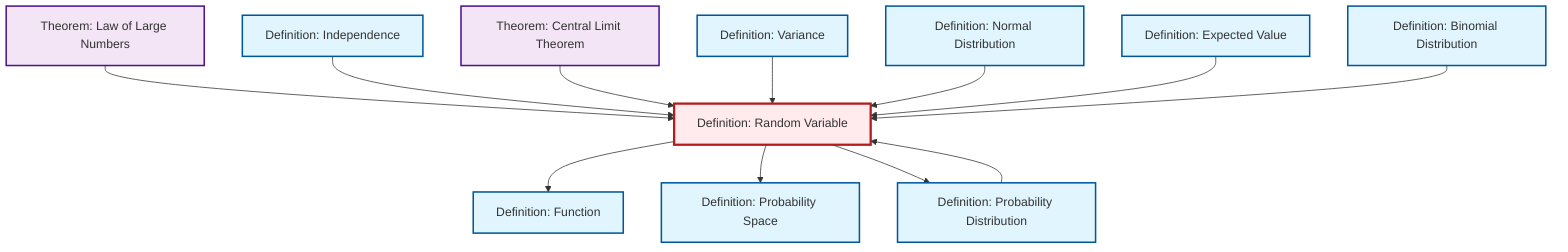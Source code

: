 graph TD
    classDef definition fill:#e1f5fe,stroke:#01579b,stroke-width:2px
    classDef theorem fill:#f3e5f5,stroke:#4a148c,stroke-width:2px
    classDef axiom fill:#fff3e0,stroke:#e65100,stroke-width:2px
    classDef example fill:#e8f5e9,stroke:#1b5e20,stroke-width:2px
    classDef current fill:#ffebee,stroke:#b71c1c,stroke-width:3px
    def-normal-distribution["Definition: Normal Distribution"]:::definition
    def-binomial-distribution["Definition: Binomial Distribution"]:::definition
    def-function["Definition: Function"]:::definition
    thm-central-limit["Theorem: Central Limit Theorem"]:::theorem
    thm-law-of-large-numbers["Theorem: Law of Large Numbers"]:::theorem
    def-probability-distribution["Definition: Probability Distribution"]:::definition
    def-random-variable["Definition: Random Variable"]:::definition
    def-variance["Definition: Variance"]:::definition
    def-independence["Definition: Independence"]:::definition
    def-probability-space["Definition: Probability Space"]:::definition
    def-expectation["Definition: Expected Value"]:::definition
    def-random-variable --> def-function
    def-random-variable --> def-probability-space
    thm-law-of-large-numbers --> def-random-variable
    def-independence --> def-random-variable
    thm-central-limit --> def-random-variable
    def-variance --> def-random-variable
    def-probability-distribution --> def-random-variable
    def-normal-distribution --> def-random-variable
    def-random-variable --> def-probability-distribution
    def-expectation --> def-random-variable
    def-binomial-distribution --> def-random-variable
    class def-random-variable current
